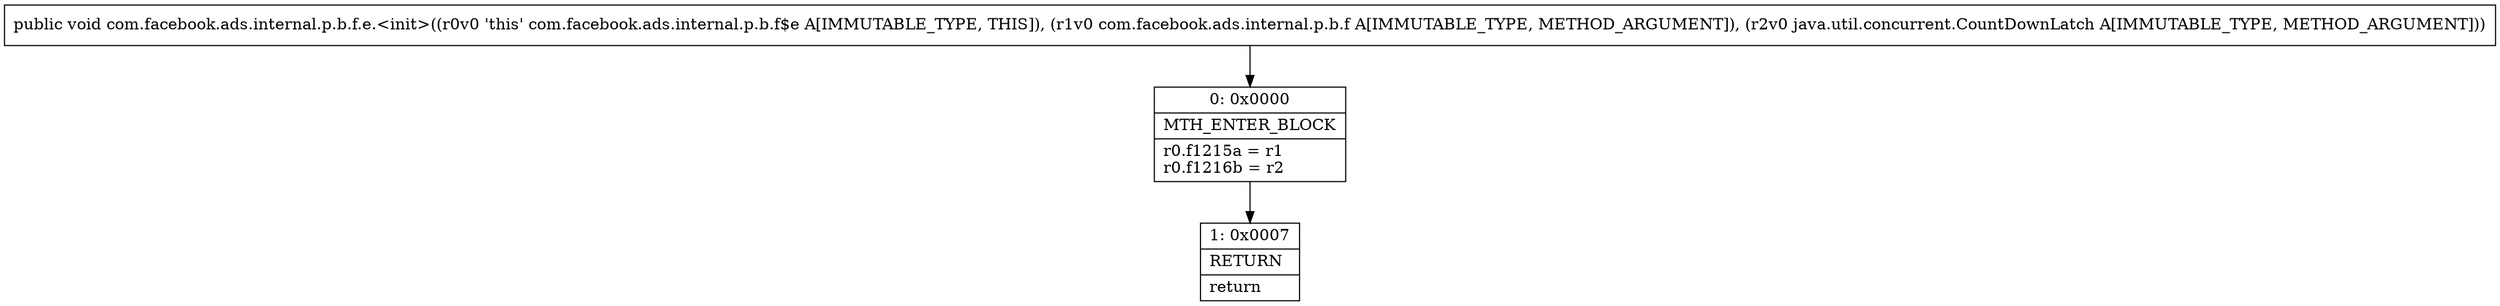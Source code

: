 digraph "CFG forcom.facebook.ads.internal.p.b.f.e.\<init\>(Lcom\/facebook\/ads\/internal\/p\/b\/f;Ljava\/util\/concurrent\/CountDownLatch;)V" {
Node_0 [shape=record,label="{0\:\ 0x0000|MTH_ENTER_BLOCK\l|r0.f1215a = r1\lr0.f1216b = r2\l}"];
Node_1 [shape=record,label="{1\:\ 0x0007|RETURN\l|return\l}"];
MethodNode[shape=record,label="{public void com.facebook.ads.internal.p.b.f.e.\<init\>((r0v0 'this' com.facebook.ads.internal.p.b.f$e A[IMMUTABLE_TYPE, THIS]), (r1v0 com.facebook.ads.internal.p.b.f A[IMMUTABLE_TYPE, METHOD_ARGUMENT]), (r2v0 java.util.concurrent.CountDownLatch A[IMMUTABLE_TYPE, METHOD_ARGUMENT])) }"];
MethodNode -> Node_0;
Node_0 -> Node_1;
}

